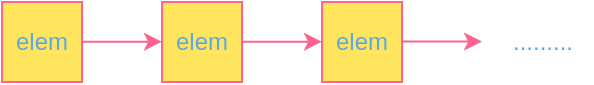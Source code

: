 <mxfile version="24.2.5" type="device">
  <diagram name="Página-1" id="oj6XEMpDZWdtKFhk7QhF">
    <mxGraphModel dx="420" dy="268" grid="1" gridSize="10" guides="1" tooltips="1" connect="1" arrows="1" fold="1" page="1" pageScale="1" pageWidth="827" pageHeight="1169" math="0" shadow="0">
      <root>
        <mxCell id="0" />
        <mxCell id="1" parent="0" />
        <mxCell id="L3g9fGt4dDBIAl1mSf-G-1" value="elem" style="whiteSpace=wrap;html=1;aspect=fixed;labelBackgroundColor=none;fillColor=#FFE45E;strokeColor=#FF6392;fontColor=#5AA9E6;" vertex="1" parent="1">
          <mxGeometry x="240" y="240" width="40" height="40" as="geometry" />
        </mxCell>
        <mxCell id="L3g9fGt4dDBIAl1mSf-G-2" value="elem" style="whiteSpace=wrap;html=1;aspect=fixed;labelBackgroundColor=none;fillColor=#FFE45E;strokeColor=#FF6392;fontColor=#5AA9E6;" vertex="1" parent="1">
          <mxGeometry x="320" y="240" width="40" height="40" as="geometry" />
        </mxCell>
        <mxCell id="L3g9fGt4dDBIAl1mSf-G-3" value="elem" style="whiteSpace=wrap;html=1;aspect=fixed;labelBackgroundColor=none;fillColor=#FFE45E;strokeColor=#FF6392;fontColor=#5AA9E6;" vertex="1" parent="1">
          <mxGeometry x="400" y="240" width="40" height="40" as="geometry" />
        </mxCell>
        <mxCell id="L3g9fGt4dDBIAl1mSf-G-5" value="" style="endArrow=classic;html=1;rounded=0;labelBackgroundColor=none;strokeColor=#FF6392;fontColor=default;" edge="1" parent="1">
          <mxGeometry width="50" height="50" relative="1" as="geometry">
            <mxPoint x="280" y="259.86" as="sourcePoint" />
            <mxPoint x="320" y="259.86" as="targetPoint" />
          </mxGeometry>
        </mxCell>
        <mxCell id="L3g9fGt4dDBIAl1mSf-G-7" value="" style="endArrow=classic;html=1;rounded=0;labelBackgroundColor=none;strokeColor=#FF6392;fontColor=default;" edge="1" parent="1">
          <mxGeometry width="50" height="50" relative="1" as="geometry">
            <mxPoint x="360" y="259.86" as="sourcePoint" />
            <mxPoint x="400" y="259.86" as="targetPoint" />
          </mxGeometry>
        </mxCell>
        <mxCell id="L3g9fGt4dDBIAl1mSf-G-8" value="" style="endArrow=classic;html=1;rounded=0;labelBackgroundColor=none;strokeColor=#FF6392;fontColor=default;" edge="1" parent="1">
          <mxGeometry width="50" height="50" relative="1" as="geometry">
            <mxPoint x="440" y="259.8" as="sourcePoint" />
            <mxPoint x="480" y="259.8" as="targetPoint" />
          </mxGeometry>
        </mxCell>
        <mxCell id="L3g9fGt4dDBIAl1mSf-G-9" value="........." style="text;html=1;align=center;verticalAlign=middle;resizable=0;points=[];autosize=1;strokeColor=none;fillColor=none;fontColor=#5AA9E6;" vertex="1" parent="1">
          <mxGeometry x="485" y="245" width="50" height="30" as="geometry" />
        </mxCell>
      </root>
    </mxGraphModel>
  </diagram>
</mxfile>
